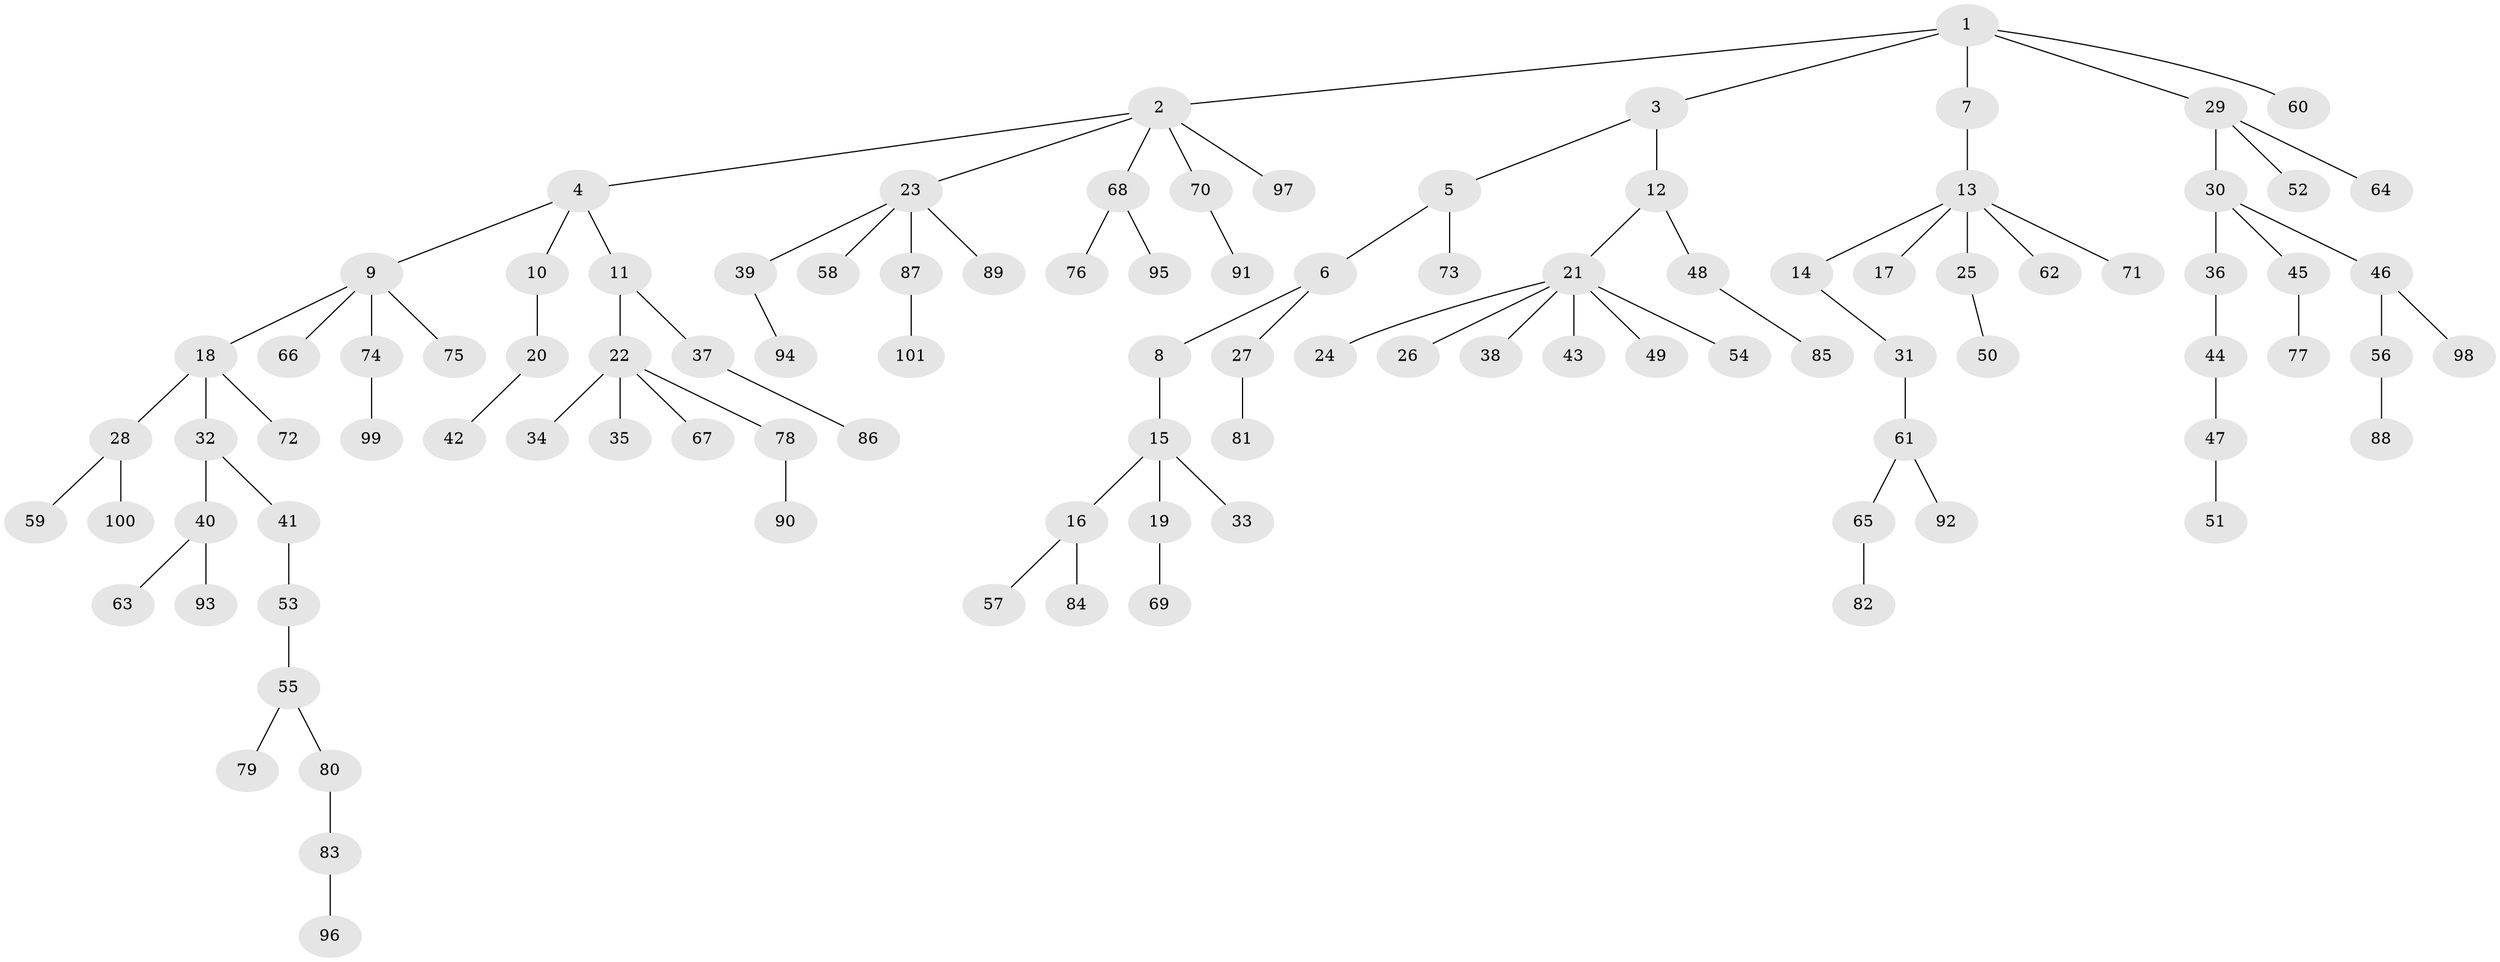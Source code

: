 // Generated by graph-tools (version 1.1) at 2025/26/03/09/25 03:26:32]
// undirected, 101 vertices, 100 edges
graph export_dot {
graph [start="1"]
  node [color=gray90,style=filled];
  1;
  2;
  3;
  4;
  5;
  6;
  7;
  8;
  9;
  10;
  11;
  12;
  13;
  14;
  15;
  16;
  17;
  18;
  19;
  20;
  21;
  22;
  23;
  24;
  25;
  26;
  27;
  28;
  29;
  30;
  31;
  32;
  33;
  34;
  35;
  36;
  37;
  38;
  39;
  40;
  41;
  42;
  43;
  44;
  45;
  46;
  47;
  48;
  49;
  50;
  51;
  52;
  53;
  54;
  55;
  56;
  57;
  58;
  59;
  60;
  61;
  62;
  63;
  64;
  65;
  66;
  67;
  68;
  69;
  70;
  71;
  72;
  73;
  74;
  75;
  76;
  77;
  78;
  79;
  80;
  81;
  82;
  83;
  84;
  85;
  86;
  87;
  88;
  89;
  90;
  91;
  92;
  93;
  94;
  95;
  96;
  97;
  98;
  99;
  100;
  101;
  1 -- 2;
  1 -- 3;
  1 -- 7;
  1 -- 29;
  1 -- 60;
  2 -- 4;
  2 -- 23;
  2 -- 68;
  2 -- 70;
  2 -- 97;
  3 -- 5;
  3 -- 12;
  4 -- 9;
  4 -- 10;
  4 -- 11;
  5 -- 6;
  5 -- 73;
  6 -- 8;
  6 -- 27;
  7 -- 13;
  8 -- 15;
  9 -- 18;
  9 -- 66;
  9 -- 74;
  9 -- 75;
  10 -- 20;
  11 -- 22;
  11 -- 37;
  12 -- 21;
  12 -- 48;
  13 -- 14;
  13 -- 17;
  13 -- 25;
  13 -- 62;
  13 -- 71;
  14 -- 31;
  15 -- 16;
  15 -- 19;
  15 -- 33;
  16 -- 57;
  16 -- 84;
  18 -- 28;
  18 -- 32;
  18 -- 72;
  19 -- 69;
  20 -- 42;
  21 -- 24;
  21 -- 26;
  21 -- 38;
  21 -- 43;
  21 -- 49;
  21 -- 54;
  22 -- 34;
  22 -- 35;
  22 -- 67;
  22 -- 78;
  23 -- 39;
  23 -- 58;
  23 -- 87;
  23 -- 89;
  25 -- 50;
  27 -- 81;
  28 -- 59;
  28 -- 100;
  29 -- 30;
  29 -- 52;
  29 -- 64;
  30 -- 36;
  30 -- 45;
  30 -- 46;
  31 -- 61;
  32 -- 40;
  32 -- 41;
  36 -- 44;
  37 -- 86;
  39 -- 94;
  40 -- 63;
  40 -- 93;
  41 -- 53;
  44 -- 47;
  45 -- 77;
  46 -- 56;
  46 -- 98;
  47 -- 51;
  48 -- 85;
  53 -- 55;
  55 -- 79;
  55 -- 80;
  56 -- 88;
  61 -- 65;
  61 -- 92;
  65 -- 82;
  68 -- 76;
  68 -- 95;
  70 -- 91;
  74 -- 99;
  78 -- 90;
  80 -- 83;
  83 -- 96;
  87 -- 101;
}
